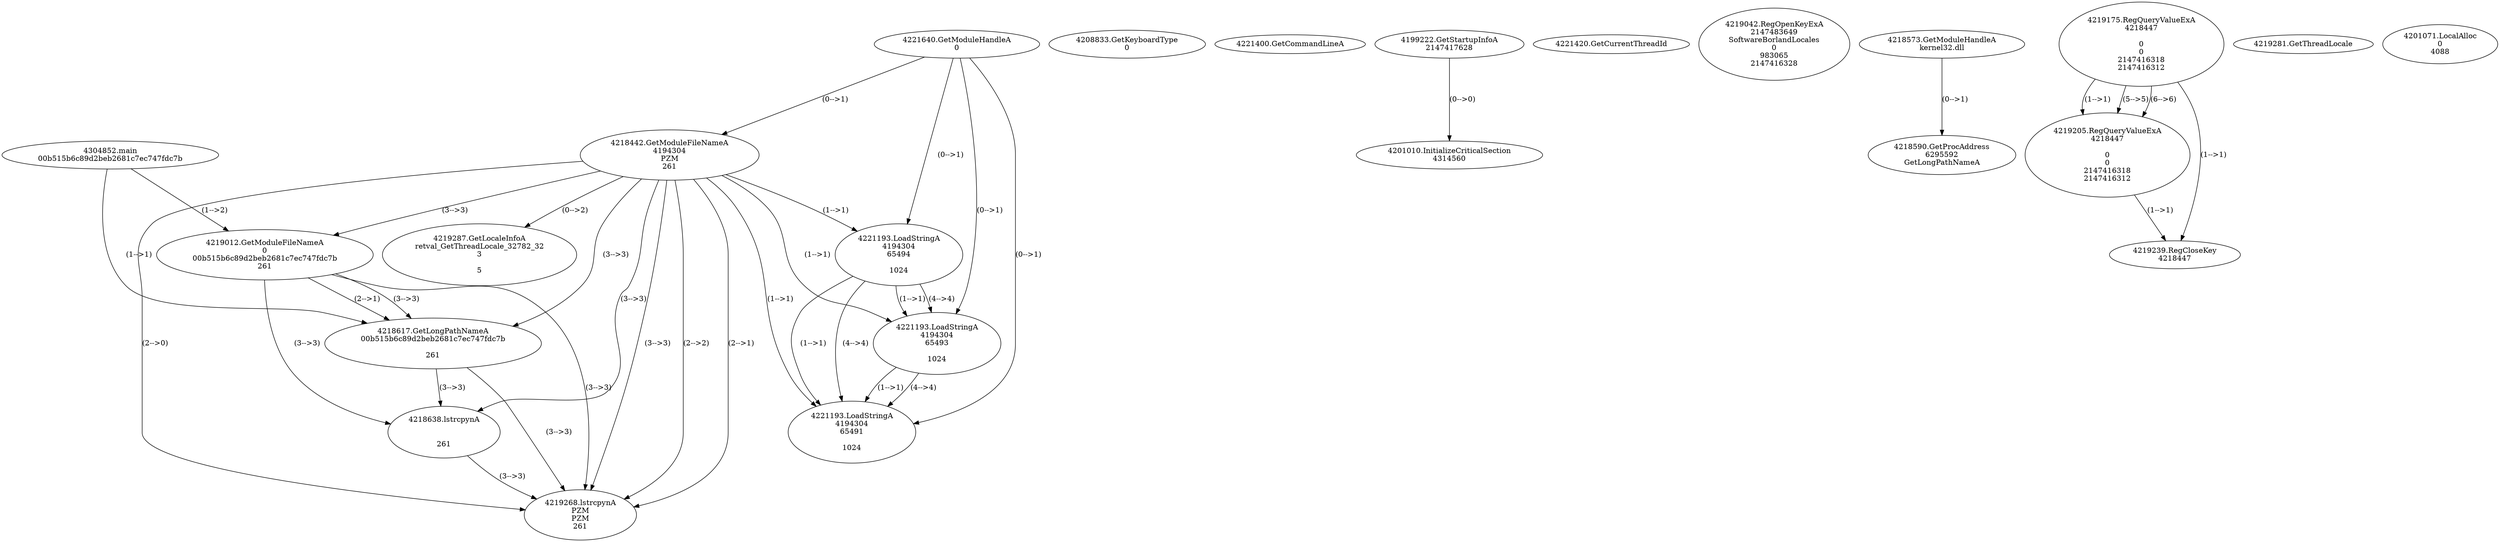 // Global SCDG with merge call
digraph {
	0 [label="4304852.main
00b515b6c89d2beb2681c7ec747fdc7b"]
	1 [label="4221640.GetModuleHandleA
0"]
	2 [label="4208833.GetKeyboardType
0"]
	3 [label="4221400.GetCommandLineA
"]
	4 [label="4199222.GetStartupInfoA
2147417628"]
	5 [label="4221420.GetCurrentThreadId
"]
	6 [label="4218442.GetModuleFileNameA
4194304
PZM
261"]
	1 -> 6 [label="(0-->1)"]
	7 [label="4219012.GetModuleFileNameA
0
00b515b6c89d2beb2681c7ec747fdc7b
261"]
	0 -> 7 [label="(1-->2)"]
	6 -> 7 [label="(3-->3)"]
	8 [label="4219042.RegOpenKeyExA
2147483649
Software\Borland\Locales
0
983065
2147416328"]
	9 [label="4218573.GetModuleHandleA
kernel32.dll"]
	10 [label="4218590.GetProcAddress
6295592
GetLongPathNameA"]
	9 -> 10 [label="(0-->1)"]
	11 [label="4218617.GetLongPathNameA
00b515b6c89d2beb2681c7ec747fdc7b

261"]
	0 -> 11 [label="(1-->1)"]
	7 -> 11 [label="(2-->1)"]
	6 -> 11 [label="(3-->3)"]
	7 -> 11 [label="(3-->3)"]
	12 [label="4218638.lstrcpynA


261"]
	6 -> 12 [label="(3-->3)"]
	7 -> 12 [label="(3-->3)"]
	11 -> 12 [label="(3-->3)"]
	13 [label="4219175.RegQueryValueExA
4218447

0
0
2147416318
2147416312"]
	14 [label="4219205.RegQueryValueExA
4218447

0
0
2147416318
2147416312"]
	13 -> 14 [label="(1-->1)"]
	13 -> 14 [label="(5-->5)"]
	13 -> 14 [label="(6-->6)"]
	15 [label="4219239.RegCloseKey
4218447"]
	13 -> 15 [label="(1-->1)"]
	14 -> 15 [label="(1-->1)"]
	16 [label="4219268.lstrcpynA
PZM
PZM
261"]
	6 -> 16 [label="(2-->1)"]
	6 -> 16 [label="(2-->2)"]
	6 -> 16 [label="(3-->3)"]
	7 -> 16 [label="(3-->3)"]
	11 -> 16 [label="(3-->3)"]
	12 -> 16 [label="(3-->3)"]
	6 -> 16 [label="(2-->0)"]
	17 [label="4219281.GetThreadLocale
"]
	18 [label="4219287.GetLocaleInfoA
retval_GetThreadLocale_32782_32
3

5"]
	6 -> 18 [label="(0-->2)"]
	19 [label="4221193.LoadStringA
4194304
65494

1024"]
	1 -> 19 [label="(0-->1)"]
	6 -> 19 [label="(1-->1)"]
	20 [label="4221193.LoadStringA
4194304
65493

1024"]
	1 -> 20 [label="(0-->1)"]
	6 -> 20 [label="(1-->1)"]
	19 -> 20 [label="(1-->1)"]
	19 -> 20 [label="(4-->4)"]
	21 [label="4221193.LoadStringA
4194304
65491

1024"]
	1 -> 21 [label="(0-->1)"]
	6 -> 21 [label="(1-->1)"]
	19 -> 21 [label="(1-->1)"]
	20 -> 21 [label="(1-->1)"]
	19 -> 21 [label="(4-->4)"]
	20 -> 21 [label="(4-->4)"]
	22 [label="4201010.InitializeCriticalSection
4314560"]
	4 -> 22 [label="(0-->0)"]
	23 [label="4201071.LocalAlloc
0
4088"]
}
